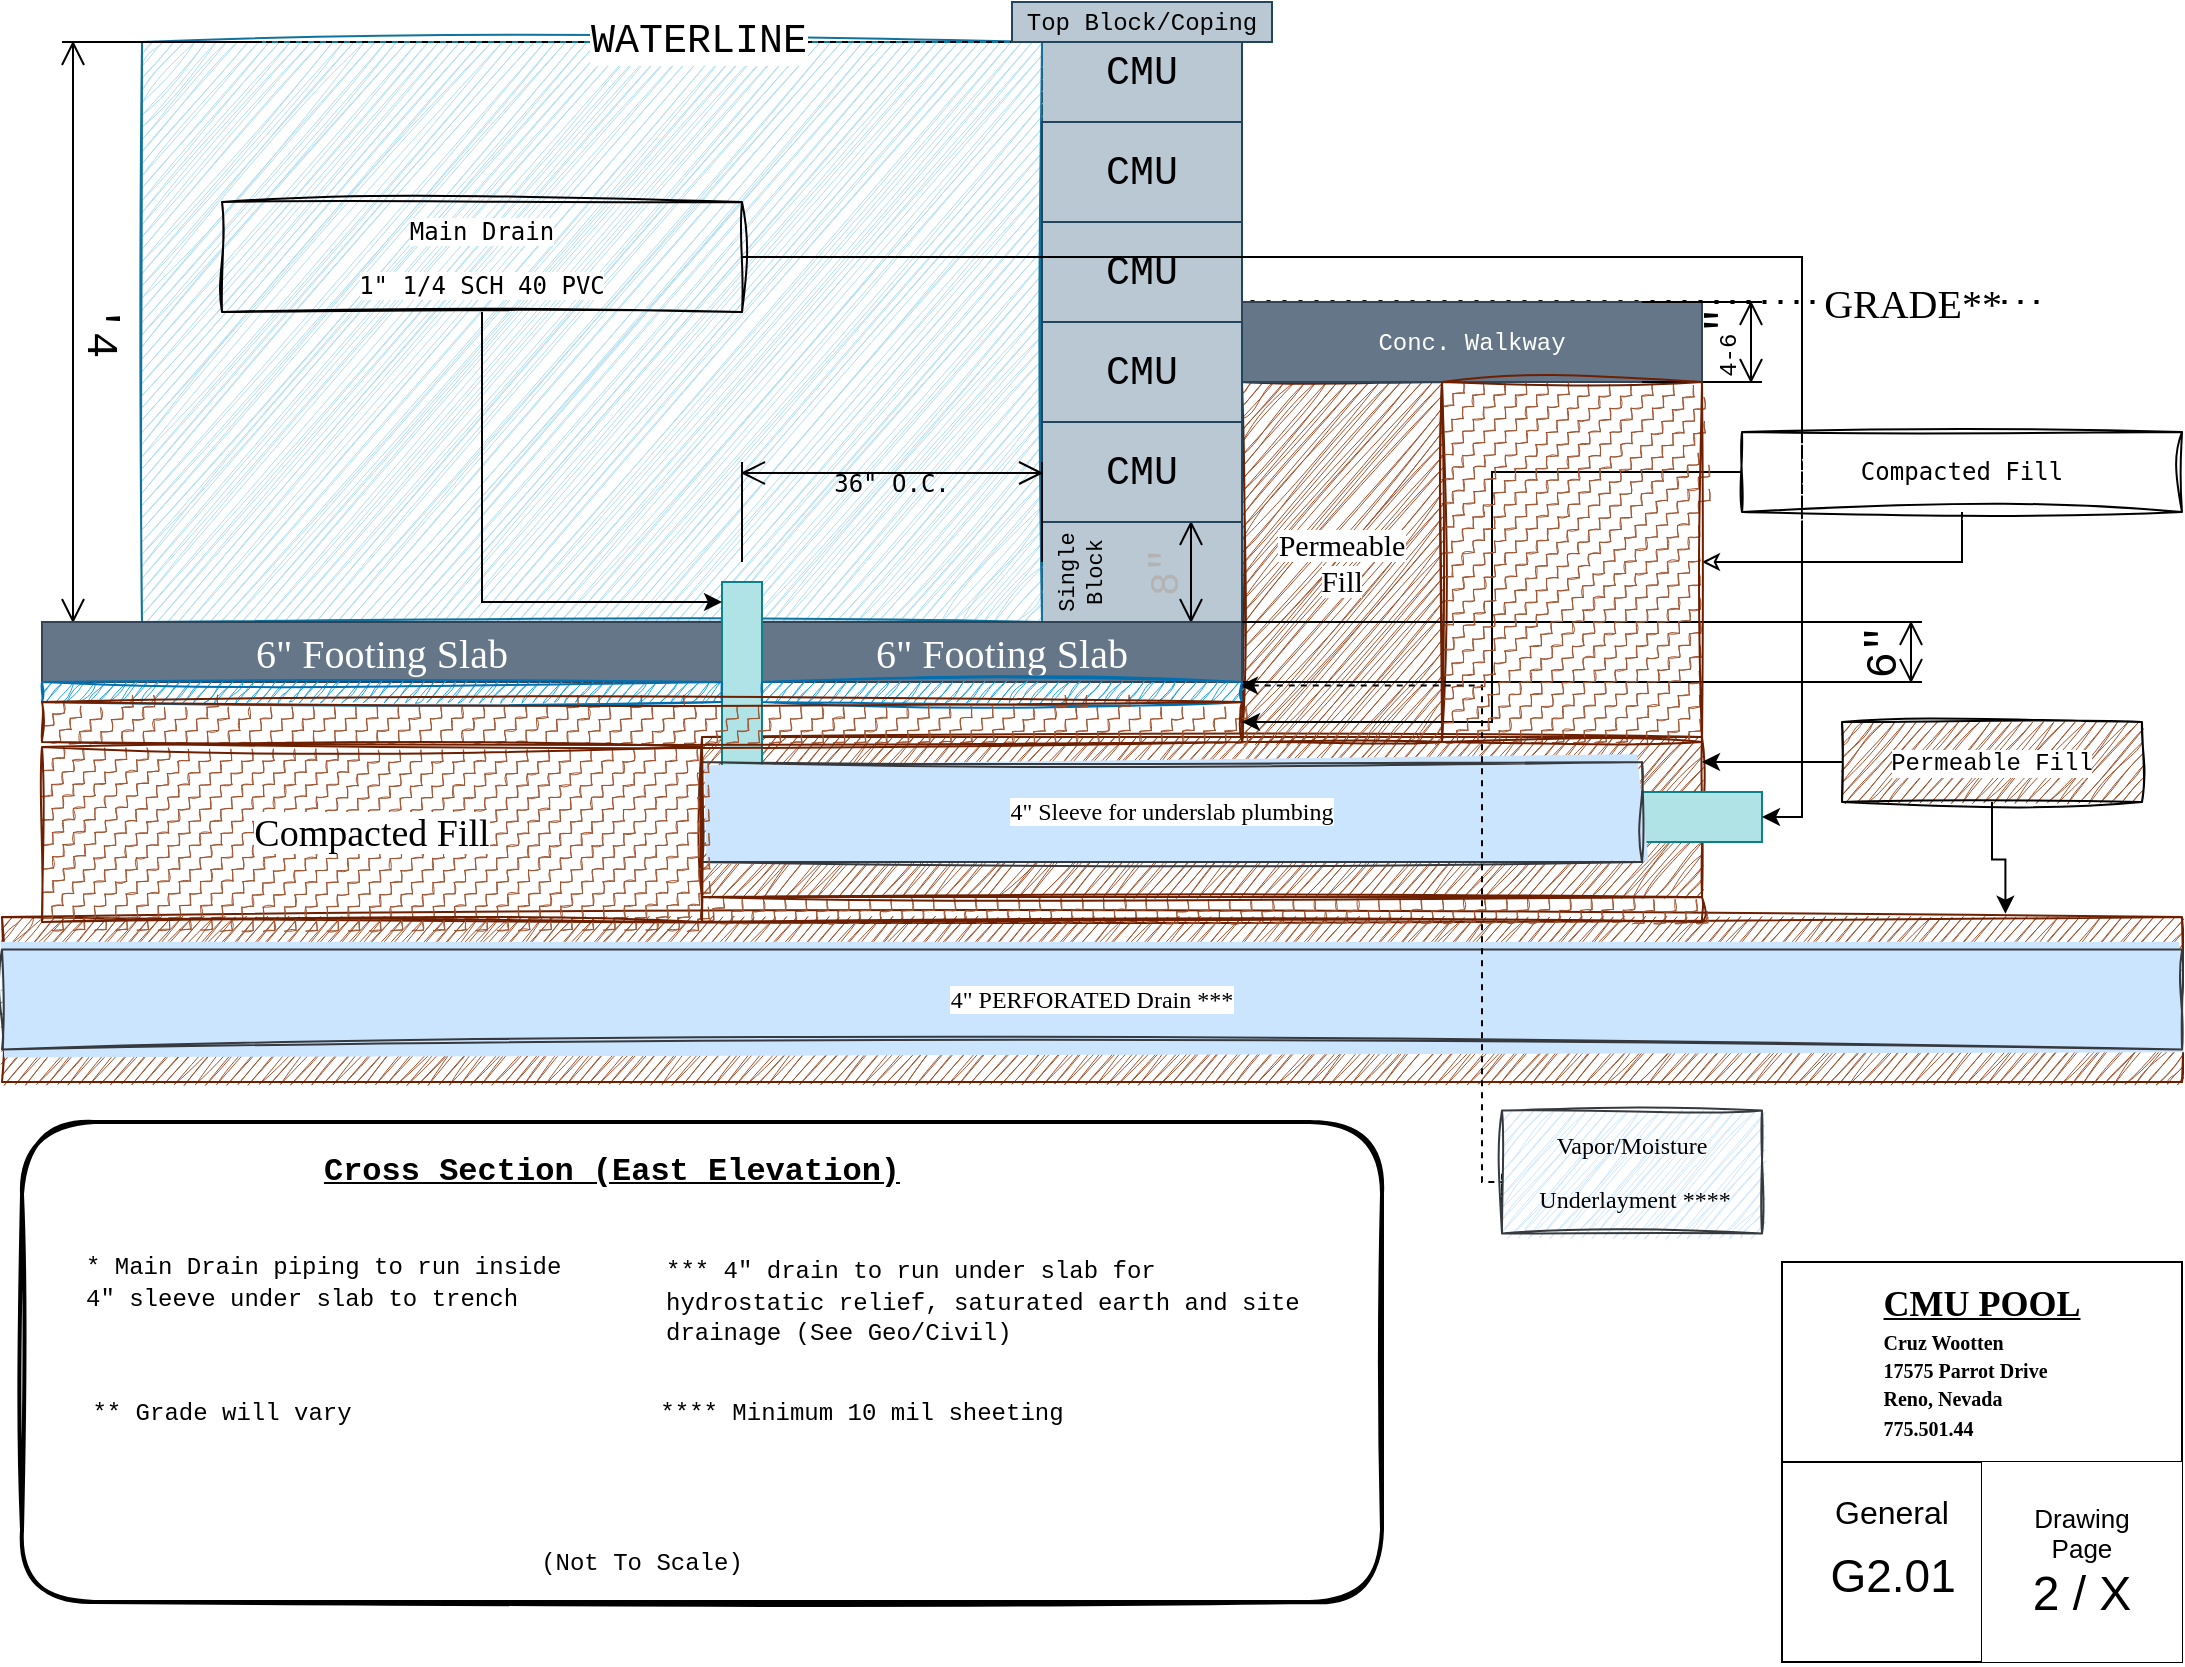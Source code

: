 <mxfile version="27.1.6">
  <diagram name="Page-1" id="NUrmI8YDZ_bbauFBzy91">
    <mxGraphModel dx="2633" dy="1028" grid="1" gridSize="10" guides="1" tooltips="1" connect="1" arrows="1" fold="1" page="1" pageScale="1" pageWidth="1100" pageHeight="850" math="0" shadow="0">
      <root>
        <mxCell id="0" />
        <mxCell id="1" parent="0" />
        <mxCell id="cgU1a-_r7NcbaBn_P0NX-1" value="" style="rounded=0;whiteSpace=wrap;html=1;fillColor=#a0522d;fontColor=#ffffff;strokeColor=#6D1F00;sketch=1;curveFitting=1;jiggle=2;" vertex="1" parent="1">
          <mxGeometry y="467.5" width="1090" height="82.5" as="geometry" />
        </mxCell>
        <mxCell id="BU_fxgqnpSfx8vlLo7ZI-23" value="" style="rounded=0;whiteSpace=wrap;html=1;fillColor=#a0522d;fontColor=#ffffff;strokeColor=#6D1F00;sketch=1;curveFitting=1;jiggle=2;" parent="1" vertex="1">
          <mxGeometry x="350" y="377.5" width="500" height="80" as="geometry" />
        </mxCell>
        <mxCell id="K1DOdDhO_AhgeLjn-Z8b-29" value="&lt;font face=&quot;Lucida Console&quot; style=&quot;font-size: 15px; background-color: light-dark(#ffffff, var(--ge-dark-color, #121212)); color: light-dark(rgb(0, 0, 0), rgb(255, 255, 255));&quot;&gt;Permeable&lt;/font&gt;&lt;div&gt;&lt;font face=&quot;Lucida Console&quot; style=&quot;font-size: 15px; background-color: light-dark(#ffffff, var(--ge-dark-color, #121212)); color: light-dark(rgb(0, 0, 0), rgb(255, 255, 255));&quot;&gt;Fill&lt;/font&gt;&lt;/div&gt;" style="rounded=0;whiteSpace=wrap;html=1;fillColor=#a0522d;fontColor=#ffffff;strokeColor=#6D1F00;sketch=1;curveFitting=1;jiggle=2;" parent="1" vertex="1">
          <mxGeometry x="620" y="200" width="100" height="180" as="geometry" />
        </mxCell>
        <mxCell id="K1DOdDhO_AhgeLjn-Z8b-17" value="" style="rounded=0;whiteSpace=wrap;html=1;fillColor=#bac8d3;strokeColor=#23445d;" parent="1" vertex="1">
          <mxGeometry x="520" y="270" width="100" height="50" as="geometry" />
        </mxCell>
        <mxCell id="fZEjTNOgHe3qDdnWh54v-3" value="&lt;font face=&quot;Courier New&quot; style=&quot;font-size: 20px;&quot;&gt;CMU&lt;/font&gt;" style="rounded=0;whiteSpace=wrap;html=1;fillColor=#bac8d3;strokeColor=#23445d;" parent="1" vertex="1">
          <mxGeometry x="520" y="20" width="100" height="50" as="geometry" />
        </mxCell>
        <mxCell id="odWF-HK0cc1Ldgiukb00-13" value="&lt;pre&gt;&lt;pre style=&quot;color: rgb(255, 255, 255);&quot;&gt;&lt;span style=&quot;color: light-dark(rgb(0, 0, 0), rgb(255, 255, 255)); white-space: normal; background-color: light-dark(#ffffff, var(--ge-dark-color, #121212));&quot;&gt;&lt;font face=&quot;Lucida Console&quot;&gt;4&quot; PERFORATED Drain ***&lt;/font&gt;&lt;/span&gt;&lt;/pre&gt;&lt;/pre&gt;" style="rounded=0;whiteSpace=wrap;html=1;fillStyle=solid;sketch=1;curveFitting=1;jiggle=2;strokeColor=#36393d;fillColor=#cce5ff;" parent="1" vertex="1">
          <mxGeometry y="483.75" width="1090" height="50" as="geometry" />
        </mxCell>
        <mxCell id="BU_fxgqnpSfx8vlLo7ZI-9" value="" style="rounded=0;whiteSpace=wrap;html=1;fillColor=#b0e3e6;strokeColor=#0e8088;" parent="1" vertex="1">
          <mxGeometry x="360" y="405" width="520" height="25" as="geometry" />
        </mxCell>
        <mxCell id="BU_fxgqnpSfx8vlLo7ZI-22" value="&lt;pre&gt;&lt;br&gt;&lt;/pre&gt;" style="rounded=0;whiteSpace=wrap;html=1;fillColor=#b1ddf0;strokeColor=#10739e;sketch=1;curveFitting=1;jiggle=2;" parent="1" vertex="1">
          <mxGeometry x="70" y="30" width="450" height="290" as="geometry" />
        </mxCell>
        <mxCell id="BU_fxgqnpSfx8vlLo7ZI-4" value="" style="rounded=1;whiteSpace=wrap;html=1;strokeWidth=2;fillWeight=4;hachureGap=8;hachureAngle=45;sketch=1;" parent="1" vertex="1">
          <mxGeometry x="10" y="570" width="680" height="240" as="geometry" />
        </mxCell>
        <mxCell id="K1DOdDhO_AhgeLjn-Z8b-7" value="&lt;font face=&quot;Courier New&quot; style=&quot;font-size: 22px;&quot;&gt;&#39;4&lt;/font&gt;" style="shape=dimension;direction=north;whiteSpace=wrap;html=1;align=center;points=[];verticalAlign=bottom;labelBackgroundColor=none;horizontal=0;spacingBottom=3;rotation=-180;" parent="1" vertex="1">
          <mxGeometry x="30" y="30" width="100" height="290" as="geometry" />
        </mxCell>
        <mxCell id="K1DOdDhO_AhgeLjn-Z8b-10" value="&lt;div style=&quot;text-align: left;&quot;&gt;&lt;font face=&quot;Courier New&quot; style=&quot;color: light-dark(rgb(179, 179, 179), rgb(255, 255, 255));&quot;&gt;&lt;span style=&quot;font-size: 20px;&quot;&gt;8&quot;&lt;/span&gt;&lt;/font&gt;&lt;/div&gt;" style="shape=dimension;direction=north;whiteSpace=wrap;html=1;align=center;points=[];verticalAlign=bottom;labelBackgroundColor=none;horizontal=0;spacingBottom=3;" parent="1" vertex="1">
          <mxGeometry x="520" y="270" width="80" height="50" as="geometry" />
        </mxCell>
        <mxCell id="K1DOdDhO_AhgeLjn-Z8b-11" value="" style="endArrow=none;dashed=1;html=1;dashPattern=1 3;strokeWidth=2;rounded=0;" parent="1" edge="1">
          <mxGeometry width="50" height="50" relative="1" as="geometry">
            <mxPoint x="576.25" y="160" as="sourcePoint" />
            <mxPoint x="1023.75" y="160" as="targetPoint" />
          </mxGeometry>
        </mxCell>
        <mxCell id="K1DOdDhO_AhgeLjn-Z8b-20" value="&lt;font face=&quot;Lucida Console&quot; style=&quot;font-size: 20px;&quot;&gt;GRADE**&lt;/font&gt;" style="edgeLabel;html=1;align=center;verticalAlign=middle;resizable=0;points=[];fontFamily=Courier New;" parent="K1DOdDhO_AhgeLjn-Z8b-11" vertex="1" connectable="0">
          <mxGeometry x="0.469" relative="1" as="geometry">
            <mxPoint x="50" as="offset" />
          </mxGeometry>
        </mxCell>
        <mxCell id="K1DOdDhO_AhgeLjn-Z8b-13" value="&lt;pre&gt;&lt;font face=&quot;Lucida Console&quot; style=&quot;font-size: 20px;&quot;&gt;6&quot; Footing Slab&lt;/font&gt;&lt;/pre&gt;" style="rounded=0;whiteSpace=wrap;html=1;fillColor=#647687;fontColor=#ffffff;strokeColor=#314354;" parent="1" vertex="1">
          <mxGeometry x="380" y="320" width="240" height="30" as="geometry" />
        </mxCell>
        <mxCell id="K1DOdDhO_AhgeLjn-Z8b-18" value="&lt;font style=&quot;font-size: 16px;&quot; face=&quot;Courier New&quot;&gt;&lt;b style=&quot;&quot;&gt;&lt;u&gt;Cross Section (East Elevation)&lt;/u&gt;&lt;/b&gt;&lt;/font&gt;" style="text;html=1;align=center;verticalAlign=middle;whiteSpace=wrap;rounded=0;" parent="1" vertex="1">
          <mxGeometry x="50" y="580" width="510" height="30" as="geometry" />
        </mxCell>
        <mxCell id="K1DOdDhO_AhgeLjn-Z8b-19" value="" style="endArrow=none;dashed=1;html=1;rounded=0;entryX=0;entryY=0;entryDx=0;entryDy=0;" parent="1" edge="1">
          <mxGeometry width="50" height="50" relative="1" as="geometry">
            <mxPoint x="30" y="30" as="sourcePoint" />
            <mxPoint x="530" y="30" as="targetPoint" />
          </mxGeometry>
        </mxCell>
        <mxCell id="K1DOdDhO_AhgeLjn-Z8b-28" value="&lt;font face=&quot;Courier New&quot; style=&quot;font-size: 20px;&quot;&gt;WATERLINE&lt;/font&gt;" style="edgeLabel;html=1;align=center;verticalAlign=middle;resizable=0;points=[];" parent="K1DOdDhO_AhgeLjn-Z8b-19" vertex="1" connectable="0">
          <mxGeometry x="0.272" y="1" relative="1" as="geometry">
            <mxPoint as="offset" />
          </mxGeometry>
        </mxCell>
        <mxCell id="K1DOdDhO_AhgeLjn-Z8b-21" value="Single Block" style="text;html=1;align=center;verticalAlign=middle;whiteSpace=wrap;rounded=0;rotation=-90;fontFamily=Courier New;fontSize=11;" parent="1" vertex="1">
          <mxGeometry x="500" y="280" width="80" height="30" as="geometry" />
        </mxCell>
        <mxCell id="K1DOdDhO_AhgeLjn-Z8b-30" value="&lt;font face=&quot;Courier New&quot; style=&quot;font-size: 20px;&quot;&gt;CMU&lt;/font&gt;" style="rounded=0;whiteSpace=wrap;html=1;fillColor=#bac8d3;strokeColor=#23445d;" parent="1" vertex="1">
          <mxGeometry x="520" y="220" width="100" height="50" as="geometry" />
        </mxCell>
        <mxCell id="K1DOdDhO_AhgeLjn-Z8b-31" value="&lt;font face=&quot;Courier New&quot; style=&quot;font-size: 20px;&quot;&gt;CMU&lt;/font&gt;" style="rounded=0;whiteSpace=wrap;html=1;fillColor=#bac8d3;strokeColor=#23445d;" parent="1" vertex="1">
          <mxGeometry x="520" y="120" width="100" height="50" as="geometry" />
        </mxCell>
        <mxCell id="K1DOdDhO_AhgeLjn-Z8b-35" value="&lt;font face=&quot;Courier New&quot;&gt;Conc. Walkway&lt;/font&gt;" style="rounded=0;whiteSpace=wrap;html=1;fillColor=#647687;fontColor=#ffffff;strokeColor=#314354;" parent="1" vertex="1">
          <mxGeometry x="620" y="160" width="230" height="40" as="geometry" />
        </mxCell>
        <mxCell id="K1DOdDhO_AhgeLjn-Z8b-36" value="&lt;font face=&quot;Courier New&quot;&gt;Top Block/Coping&lt;/font&gt;" style="rounded=0;whiteSpace=wrap;html=1;fillColor=#bac8d3;strokeColor=#23445d;" parent="1" vertex="1">
          <mxGeometry x="505" y="10" width="130" height="20" as="geometry" />
        </mxCell>
        <mxCell id="K1DOdDhO_AhgeLjn-Z8b-37" value="&lt;font face=&quot;Courier New&quot;&gt;(Not To Scale)&lt;/font&gt;" style="text;html=1;align=center;verticalAlign=middle;whiteSpace=wrap;rounded=0;" parent="1" vertex="1">
          <mxGeometry x="210" y="775" width="220" height="30" as="geometry" />
        </mxCell>
        <mxCell id="BU_fxgqnpSfx8vlLo7ZI-1" value="&lt;font face=&quot;Courier New&quot; style=&quot;font-size: 22px;&quot;&gt;6&quot;&lt;/font&gt;" style="shape=dimension;direction=north;whiteSpace=wrap;html=1;align=center;points=[];verticalAlign=bottom;labelBackgroundColor=none;horizontal=0;spacingBottom=3;" parent="1" vertex="1">
          <mxGeometry x="620" y="320" width="340" height="30" as="geometry" />
        </mxCell>
        <mxCell id="BU_fxgqnpSfx8vlLo7ZI-5" value="&lt;font face=&quot;Courier New&quot;&gt;** Grade will vary&lt;/font&gt;" style="text;html=1;align=center;verticalAlign=middle;whiteSpace=wrap;rounded=0;" parent="1" vertex="1">
          <mxGeometry x="30" y="700" width="160" height="30" as="geometry" />
        </mxCell>
        <mxCell id="BU_fxgqnpSfx8vlLo7ZI-6" value="&lt;font style=&quot;font-size: 20px;&quot;&gt;6&quot; Footing Slab&lt;/font&gt;" style="rounded=0;whiteSpace=wrap;html=1;fillColor=#647687;fontColor=#ffffff;strokeColor=#314354;fontFamily=Lucida Console;" parent="1" vertex="1">
          <mxGeometry x="20" y="320" width="340" height="30" as="geometry" />
        </mxCell>
        <mxCell id="BU_fxgqnpSfx8vlLo7ZI-7" value="" style="rounded=0;whiteSpace=wrap;html=1;fillColor=#b0e3e6;strokeColor=#0e8088;" parent="1" vertex="1">
          <mxGeometry x="360" y="300" width="20" height="110" as="geometry" />
        </mxCell>
        <mxCell id="BU_fxgqnpSfx8vlLo7ZI-8" value="&lt;pre&gt;&lt;pre style=&quot;color: rgb(255, 255, 255);&quot;&gt;&lt;span style=&quot;color: light-dark(rgb(0, 0, 0), rgb(255, 255, 255)); white-space: normal; background-color: light-dark(#ffffff, var(--ge-dark-color, #121212));&quot;&gt;&lt;font face=&quot;Lucida Console&quot;&gt;4&quot; Sleeve for underslab plumbing&lt;/font&gt;&lt;/span&gt;&lt;/pre&gt;&lt;/pre&gt;" style="rounded=0;whiteSpace=wrap;html=1;fillStyle=solid;sketch=1;curveFitting=1;jiggle=2;strokeColor=#36393d;fillColor=#cce5ff;" parent="1" vertex="1">
          <mxGeometry x="350" y="390" width="470" height="50" as="geometry" />
        </mxCell>
        <mxCell id="BU_fxgqnpSfx8vlLo7ZI-12" value="&lt;font face=&quot;Courier New&quot;&gt;4-6&lt;/font&gt;&lt;font face=&quot;Courier New&quot; style=&quot;font-size: 22px;&quot;&gt;&quot;&lt;/font&gt;" style="shape=dimension;direction=north;whiteSpace=wrap;html=1;align=center;points=[];verticalAlign=bottom;labelBackgroundColor=none;horizontal=0;spacingBottom=3;" parent="1" vertex="1">
          <mxGeometry x="820" y="160" width="60" height="40" as="geometry" />
        </mxCell>
        <mxCell id="BU_fxgqnpSfx8vlLo7ZI-14" value="&lt;pre&gt;36&quot; O.C.&lt;/pre&gt;" style="shape=dimension;direction=west;whiteSpace=wrap;html=1;align=center;points=[];verticalAlign=top;spacingTop=-15;labelBackgroundColor=none;" parent="1" vertex="1">
          <mxGeometry x="370" y="240" width="150" height="50" as="geometry" />
        </mxCell>
        <mxCell id="BU_fxgqnpSfx8vlLo7ZI-17" value="" style="rounded=0;whiteSpace=wrap;html=1;fillColor=#1ba1e2;fontColor=#ffffff;strokeColor=#006EAF;sketch=1;curveFitting=1;jiggle=2;" parent="1" vertex="1">
          <mxGeometry x="20" y="350" width="340" height="10" as="geometry" />
        </mxCell>
        <mxCell id="odWF-HK0cc1Ldgiukb00-12" style="edgeStyle=orthogonalEdgeStyle;rounded=0;orthogonalLoop=1;jettySize=auto;html=1;exitX=1;exitY=0.25;exitDx=0;exitDy=0;endArrow=none;startFill=1;startArrow=classic;entryX=0;entryY=0.5;entryDx=0;entryDy=0;dashed=1;" parent="1" target="BU_fxgqnpSfx8vlLo7ZI-19" edge="1">
          <mxGeometry relative="1" as="geometry">
            <mxPoint x="619" y="351.75" as="sourcePoint" />
            <mxPoint x="720" y="660" as="targetPoint" />
            <Array as="points">
              <mxPoint x="740" y="352" />
              <mxPoint x="740" y="600" />
              <mxPoint x="750" y="600" />
              <mxPoint x="750" y="611" />
            </Array>
          </mxGeometry>
        </mxCell>
        <mxCell id="BU_fxgqnpSfx8vlLo7ZI-18" value="" style="rounded=0;whiteSpace=wrap;html=1;fillColor=#1ba1e2;fontColor=#ffffff;strokeColor=#006EAF;sketch=1;curveFitting=1;jiggle=2;" parent="1" vertex="1">
          <mxGeometry x="380" y="350" width="240" height="10" as="geometry" />
        </mxCell>
        <mxCell id="BU_fxgqnpSfx8vlLo7ZI-19" value="&lt;pre&gt;&lt;font face=&quot;Lucida Console&quot;&gt;Vapor/Moisture&lt;/font&gt;&lt;/pre&gt;&lt;pre&gt;&lt;font face=&quot;Lucida Console&quot;&gt; Underlayment ****&lt;/font&gt;&lt;/pre&gt;" style="text;html=1;align=center;verticalAlign=middle;whiteSpace=wrap;rounded=0;strokeColor=#36393d;fillColor=light-dark(#CCE5FF,#2D537C);sketch=1;curveFitting=1;jiggle=2;fillStyle=hachure;" parent="1" vertex="1">
          <mxGeometry x="750" y="564.25" width="130" height="61.5" as="geometry" />
        </mxCell>
        <mxCell id="BU_fxgqnpSfx8vlLo7ZI-20" value="&lt;font face=&quot;Courier New&quot;&gt;**** Minimum 10 mil sheeting&lt;/font&gt;" style="text;html=1;align=center;verticalAlign=middle;whiteSpace=wrap;rounded=0;" parent="1" vertex="1">
          <mxGeometry x="320" y="700" width="220" height="30" as="geometry" />
        </mxCell>
        <mxCell id="cgU1a-_r7NcbaBn_P0NX-9" style="edgeStyle=orthogonalEdgeStyle;rounded=0;orthogonalLoop=1;jettySize=auto;html=1;exitX=1;exitY=0.5;exitDx=0;exitDy=0;entryX=1;entryY=0.5;entryDx=0;entryDy=0;" edge="1" parent="1" source="BU_fxgqnpSfx8vlLo7ZI-11" target="BU_fxgqnpSfx8vlLo7ZI-9">
          <mxGeometry relative="1" as="geometry" />
        </mxCell>
        <mxCell id="BU_fxgqnpSfx8vlLo7ZI-11" value="&lt;pre&gt;&lt;span style=&quot;background-color: light-dark(#ffffff, var(--ge-dark-color, #121212));&quot;&gt;&lt;font style=&quot;color: light-dark(rgb(0, 0, 0), rgb(4, 4, 255));&quot;&gt;Main Drain&lt;/font&gt;&lt;/span&gt;&lt;/pre&gt;&lt;pre&gt;&lt;span style=&quot;background-color: light-dark(#ffffff, var(--ge-dark-color, #121212));&quot;&gt;&lt;font style=&quot;color: light-dark(rgb(0, 0, 0), rgb(4, 4, 255));&quot;&gt;1&quot; 1/4 SCH 40 PVC&lt;/font&gt;&lt;/span&gt;&lt;/pre&gt;" style="text;html=1;align=center;verticalAlign=middle;whiteSpace=wrap;rounded=0;strokeColor=default;fillColor=none;sketch=1;curveFitting=1;jiggle=2;fontFamily=Helvetica;fontSize=12;fontColor=default;" parent="1" vertex="1">
          <mxGeometry x="110" y="110" width="260" height="55" as="geometry" />
        </mxCell>
        <mxCell id="odWF-HK0cc1Ldgiukb00-5" style="edgeStyle=orthogonalEdgeStyle;rounded=0;orthogonalLoop=1;jettySize=auto;html=1;exitX=0;exitY=0.5;exitDx=0;exitDy=0;" parent="1" source="odWF-HK0cc1Ldgiukb00-3" edge="1">
          <mxGeometry relative="1" as="geometry">
            <mxPoint x="850" y="390" as="targetPoint" />
          </mxGeometry>
        </mxCell>
        <mxCell id="odWF-HK0cc1Ldgiukb00-3" value="&lt;font style=&quot;background-color: light-dark(#ffffff, var(--ge-dark-color, #121212));&quot; face=&quot;Courier New&quot;&gt;Permeable Fill&lt;/font&gt;" style="text;html=1;align=center;verticalAlign=middle;whiteSpace=wrap;rounded=0;strokeColor=default;fillColor=#A0522D;sketch=1;curveFitting=1;jiggle=2;" parent="1" vertex="1">
          <mxGeometry x="920" y="370" width="150" height="40" as="geometry" />
        </mxCell>
        <mxCell id="odWF-HK0cc1Ldgiukb00-6" value="" style="rounded=0;whiteSpace=wrap;html=1;fillColor=light-dark(#A0522D,#7F00FF);fontColor=#ffffff;strokeColor=#6D1F00;sketch=1;curveFitting=1;jiggle=2;fillStyle=zigzag-line;align=center;verticalAlign=middle;fontFamily=Helvetica;fontSize=12;" parent="1" vertex="1">
          <mxGeometry x="20" y="360" width="600" height="20" as="geometry" />
        </mxCell>
        <mxCell id="odWF-HK0cc1Ldgiukb00-7" style="edgeStyle=orthogonalEdgeStyle;rounded=0;orthogonalLoop=1;jettySize=auto;html=1;entryX=0;entryY=0.091;entryDx=0;entryDy=0;entryPerimeter=0;" parent="1" source="BU_fxgqnpSfx8vlLo7ZI-11" target="BU_fxgqnpSfx8vlLo7ZI-7" edge="1">
          <mxGeometry relative="1" as="geometry" />
        </mxCell>
        <mxCell id="odWF-HK0cc1Ldgiukb00-9" style="edgeStyle=orthogonalEdgeStyle;rounded=0;orthogonalLoop=1;jettySize=auto;html=1;entryX=1;entryY=0.5;entryDx=0;entryDy=0;" parent="1" source="odWF-HK0cc1Ldgiukb00-8" target="odWF-HK0cc1Ldgiukb00-6" edge="1">
          <mxGeometry relative="1" as="geometry" />
        </mxCell>
        <mxCell id="odWF-HK0cc1Ldgiukb00-14" value="&lt;font face=&quot;Lucida Console&quot; style=&quot;font-size: 19px; color: light-dark(rgb(0, 0, 0), rgb(11, 255, 128)); background-color: light-dark(#ffffff, var(--ge-dark-color, #121212));&quot;&gt;Compacted Fill&lt;/font&gt;" style="rounded=0;whiteSpace=wrap;html=1;fillColor=light-dark(#A0522D,#7F00FF);fontColor=#ffffff;strokeColor=#6D1F00;sketch=1;curveFitting=1;jiggle=2;fillStyle=zigzag-line;align=center;verticalAlign=middle;fontFamily=Helvetica;fontSize=12;" parent="1" vertex="1">
          <mxGeometry x="20" y="382.5" width="330" height="87.5" as="geometry" />
        </mxCell>
        <mxCell id="odWF-HK0cc1Ldgiukb00-15" value="" style="rounded=0;whiteSpace=wrap;html=1;fillColor=light-dark(#A0522D,#7F00FF);fontColor=#ffffff;strokeColor=#6D1F00;sketch=1;curveFitting=1;jiggle=2;fillStyle=zigzag-line;align=center;verticalAlign=middle;fontFamily=Helvetica;fontSize=12;" parent="1" vertex="1">
          <mxGeometry x="350" y="457.5" width="500" height="12.5" as="geometry" />
        </mxCell>
        <mxCell id="odWF-HK0cc1Ldgiukb00-16" value="&lt;font face=&quot;Courier New&quot;&gt;* Main Drain piping to run inside&amp;nbsp; 4&quot; sleeve under slab to trench&amp;nbsp;&lt;/font&gt;" style="text;html=1;align=left;verticalAlign=middle;whiteSpace=wrap;rounded=0;" parent="1" vertex="1">
          <mxGeometry x="40" y="630" width="260" height="40" as="geometry" />
        </mxCell>
        <mxCell id="odWF-HK0cc1Ldgiukb00-17" value="&lt;font face=&quot;Courier New&quot;&gt;*** 4&quot; drain to run under slab for hydrostatic relief, saturated earth and site drainage (See Geo/Civil)&lt;/font&gt;" style="text;html=1;align=left;verticalAlign=middle;whiteSpace=wrap;rounded=0;" parent="1" vertex="1">
          <mxGeometry x="330" y="630" width="320" height="60" as="geometry" />
        </mxCell>
        <mxCell id="ZS5StDtK9BJqc9LHPtpe-1" value="&lt;u&gt;&lt;font face=&quot;Lucida Console&quot; style=&quot;font-size: 18px;&quot;&gt;CMU POOL&lt;/font&gt;&lt;/u&gt;&lt;div style=&quot;text-align: left;&quot;&gt;&lt;span style=&quot;font-size: 10px;&quot;&gt;&lt;font face=&quot;Lucida Console&quot;&gt;Cruz Wootten&lt;/font&gt;&lt;/span&gt;&lt;/div&gt;&lt;div style=&quot;text-align: left;&quot;&gt;&lt;font face=&quot;Lucida Console&quot;&gt;&lt;span style=&quot;font-size: 10px; background-color: transparent; color: light-dark(rgb(0, 0, 0), rgb(255, 255, 255));&quot;&gt;17575 Parrot Drive&amp;nbsp;&lt;/span&gt;&lt;br&gt;&lt;span style=&quot;font-size: 10px; background-color: transparent; color: light-dark(rgb(0, 0, 0), rgb(255, 255, 255));&quot;&gt;Reno, Nevada&lt;/span&gt;&lt;/font&gt;&lt;/div&gt;&lt;div style=&quot;text-align: left;&quot;&gt;&lt;span style=&quot;background-color: transparent; color: light-dark(rgb(0, 0, 0), rgb(255, 255, 255)); font-size: 10px;&quot;&gt;&lt;font face=&quot;Lucida Console&quot;&gt;775.501.44&lt;/font&gt;&lt;/span&gt;&lt;/div&gt;" style="swimlane;whiteSpace=wrap;html=1;startSize=100;align=center;" parent="1" vertex="1">
          <mxGeometry x="890" y="640" width="200" height="200" as="geometry" />
        </mxCell>
        <mxCell id="ZS5StDtK9BJqc9LHPtpe-2" value="&lt;font style=&quot;font-size: 40px;&quot;&gt;&amp;nbsp; &lt;/font&gt;&lt;font style=&quot;font-size: 23px;&quot;&gt;G&lt;/font&gt;&lt;font style=&quot;font-size: 23px;&quot;&gt;2.01&lt;/font&gt;" style="text;html=1;align=left;verticalAlign=middle;whiteSpace=wrap;rounded=0;" parent="ZS5StDtK9BJqc9LHPtpe-1" vertex="1">
          <mxGeometry y="100" width="200" height="100" as="geometry" />
        </mxCell>
        <mxCell id="ZS5StDtK9BJqc9LHPtpe-3" value="&lt;font style=&quot;font-size: 16px;&quot;&gt;General&lt;/font&gt;" style="text;html=1;align=center;verticalAlign=middle;whiteSpace=wrap;rounded=0;" parent="ZS5StDtK9BJqc9LHPtpe-1" vertex="1">
          <mxGeometry x="20" y="110" width="70" height="30" as="geometry" />
        </mxCell>
        <mxCell id="ZS5StDtK9BJqc9LHPtpe-4" value="" style="endArrow=none;html=1;rounded=0;exitX=0.5;exitY=1;exitDx=0;exitDy=0;" parent="ZS5StDtK9BJqc9LHPtpe-1" source="ZS5StDtK9BJqc9LHPtpe-2" edge="1">
          <mxGeometry width="50" height="50" relative="1" as="geometry">
            <mxPoint x="50" y="150" as="sourcePoint" />
            <mxPoint x="100" y="100" as="targetPoint" />
          </mxGeometry>
        </mxCell>
        <mxCell id="ZS5StDtK9BJqc9LHPtpe-5" value="&lt;div&gt;&lt;font style=&quot;font-size: 13px;&quot;&gt;Drawing&lt;/font&gt;&lt;/div&gt;&lt;div&gt;&lt;font style=&quot;font-size: 13px;&quot;&gt;Page&lt;/font&gt;&lt;/div&gt;&lt;div&gt;&lt;span style=&quot;font-size: 24px; background-color: transparent; color: light-dark(rgb(0, 0, 0), rgb(255, 255, 255));&quot;&gt;2 / X&lt;/span&gt;&lt;/div&gt;" style="text;html=1;align=center;verticalAlign=middle;whiteSpace=wrap;rounded=0;fillColor=default;" parent="1" vertex="1">
          <mxGeometry x="990" y="740" width="100" height="100" as="geometry" />
        </mxCell>
        <mxCell id="fZEjTNOgHe3qDdnWh54v-1" value="&lt;font face=&quot;Courier New&quot; style=&quot;font-size: 20px;&quot;&gt;CMU&lt;/font&gt;" style="rounded=0;whiteSpace=wrap;html=1;fillColor=#bac8d3;strokeColor=#23445d;" parent="1" vertex="1">
          <mxGeometry x="520" y="170" width="100" height="50" as="geometry" />
        </mxCell>
        <mxCell id="fZEjTNOgHe3qDdnWh54v-2" value="&lt;font face=&quot;Courier New&quot; style=&quot;font-size: 20px;&quot;&gt;CMU&lt;/font&gt;" style="rounded=0;whiteSpace=wrap;html=1;fillColor=#bac8d3;strokeColor=#23445d;" parent="1" vertex="1">
          <mxGeometry x="520" y="70" width="100" height="50" as="geometry" />
        </mxCell>
        <mxCell id="cgU1a-_r7NcbaBn_P0NX-8" style="edgeStyle=orthogonalEdgeStyle;rounded=0;orthogonalLoop=1;jettySize=auto;html=1;exitX=1;exitY=0.5;exitDx=0;exitDy=0;entryX=0.5;entryY=1;entryDx=0;entryDy=0;endArrow=none;startFill=0;endFill=1;startArrow=classic;" edge="1" parent="1" source="cgU1a-_r7NcbaBn_P0NX-2" target="odWF-HK0cc1Ldgiukb00-8">
          <mxGeometry relative="1" as="geometry" />
        </mxCell>
        <mxCell id="cgU1a-_r7NcbaBn_P0NX-2" value="" style="rounded=0;whiteSpace=wrap;html=1;fillColor=light-dark(#A0522D,#7F00FF);fontColor=#ffffff;strokeColor=#6D1F00;sketch=1;curveFitting=1;jiggle=2;fillStyle=zigzag-line;" vertex="1" parent="1">
          <mxGeometry x="720" y="200" width="130" height="180" as="geometry" />
        </mxCell>
        <mxCell id="cgU1a-_r7NcbaBn_P0NX-5" style="edgeStyle=orthogonalEdgeStyle;rounded=0;orthogonalLoop=1;jettySize=auto;html=1;entryX=0.919;entryY=-0.02;entryDx=0;entryDy=0;entryPerimeter=0;" edge="1" parent="1" source="odWF-HK0cc1Ldgiukb00-3" target="cgU1a-_r7NcbaBn_P0NX-1">
          <mxGeometry relative="1" as="geometry" />
        </mxCell>
        <mxCell id="odWF-HK0cc1Ldgiukb00-8" value="&lt;pre&gt;&lt;span style=&quot;background-color: light-dark(#ffffff, var(--ge-dark-color, #121212));&quot;&gt;Compacted Fill&lt;/span&gt;&lt;/pre&gt;" style="text;align=center;verticalAlign=middle;whiteSpace=wrap;rounded=0;strokeColor=default;fillColor=light-dark(#FFFFFF,#4524FF);sketch=1;curveFitting=1;jiggle=2;fillStyle=zigzag-line;fontFamily=Helvetica;fontSize=12;fontColor=default;html=1;textShadow=0;" parent="1" vertex="1">
          <mxGeometry x="870" y="225" width="220" height="40" as="geometry" />
        </mxCell>
      </root>
    </mxGraphModel>
  </diagram>
</mxfile>
